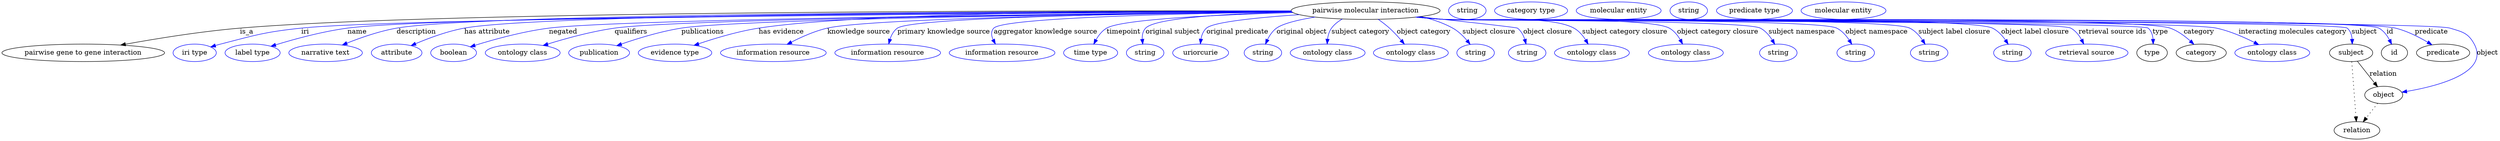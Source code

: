digraph {
	graph [bb="0,0,5127,283"];
	node [label="\N"];
	"pairwise molecular interaction"	[height=0.5,
		label="pairwise molecular interaction",
		pos="2800,265",
		width=4.2427];
	"pairwise gene to gene interaction"	[height=0.5,
		pos="167.04,178",
		width=4.6399];
	"pairwise molecular interaction" -> "pairwise gene to gene interaction"	[label=is_a,
		lp="503.04,221.5",
		pos="e,243.77,193.99 2647.3,264.46 2201.9,265.35 909.98,264.7 489.04,229 408.91,222.21 318.49,207.54 253.91,195.84"];
	iri	[color=blue,
		height=0.5,
		label="iri type",
		pos="396.04,178",
		width=1.2277];
	"pairwise molecular interaction" -> iri	[color=blue,
		label=iri,
		lp="623.04,221.5",
		pos="e,428.94,190.2 2647.9,263.15 2185.4,260.35 815.22,250.32 615.04,229 540.24,221.03 521.86,214.85 449.04,196 445.66,195.13 442.18,\
194.16 438.7,193.15",
		style=solid];
	name	[color=blue,
		height=0.5,
		label="label type",
		pos="515.04,178",
		width=1.5707];
	"pairwise molecular interaction" -> name	[color=blue,
		label=name,
		lp="730.04,221.5",
		pos="e,552.63,191.45 2647.8,263.5 2198.9,261.75 899.93,254.52 710.04,229 658.73,222.11 601.52,206.45 562.41,194.48",
		style=solid];
	description	[color=blue,
		height=0.5,
		label="narrative text",
		pos="665.04,178",
		width=2.0943];
	"pairwise molecular interaction" -> description	[color=blue,
		label=description,
		lp="850.54,221.5",
		pos="e,699.09,194.17 2647.3,264.07 2212.6,263.89 988.63,260.54 810.04,229 774.97,222.81 736.97,209.44 708.67,198.08",
		style=solid];
	"has attribute"	[color=blue,
		height=0.5,
		label=attribute,
		pos="810.04,178",
		width=1.4443];
	"pairwise molecular interaction" -> "has attribute"	[color=blue,
		label="has attribute",
		lp="996.04,221.5",
		pos="e,839.62,192.85 2647.3,263.96 2234,263.46 1113.5,259.29 949.04,229 914.06,222.56 876.2,208.43 848.84,196.83",
		style=solid];
	negated	[color=blue,
		height=0.5,
		label=boolean,
		pos="927.04,178",
		width=1.2999];
	"pairwise molecular interaction" -> negated	[color=blue,
		label=negated,
		lp="1151,221.5",
		pos="e,961.05,190.49 2648.3,262.66 2263.7,259.01 1270.7,247.85 1122,229 1069.1,222.28 1009.9,205.79 970.8,193.57",
		style=solid];
	qualifiers	[color=blue,
		height=0.5,
		label="ontology class",
		pos="1068,178",
		width=2.1304];
	"pairwise molecular interaction" -> qualifiers	[color=blue,
		label=qualifiers,
		lp="1290.5,221.5",
		pos="e,1109.9,193.12 2648.7,262.6 2286.9,258.95 1392,248.1 1257,229 1209.7,222.3 1157.2,207.82 1119.6,196.17",
		style=solid];
	publications	[color=blue,
		height=0.5,
		label=publication,
		pos="1225,178",
		width=1.7332];
	"pairwise molecular interaction" -> publications	[color=blue,
		label=publications,
		lp="1438,221.5",
		pos="e,1261.3,192.76 2648.8,262.48 2310.9,258.76 1515.1,248.07 1394,229 1351.4,222.28 1304.4,207.78 1270.9,196.12",
		style=solid];
	"has evidence"	[color=blue,
		height=0.5,
		label="evidence type",
		pos="1381,178",
		width=2.0943];
	"pairwise molecular interaction" -> "has evidence"	[color=blue,
		label="has evidence",
		lp="1599.5,221.5",
		pos="e,1420,193.43 2647.3,264.57 2362.3,264.82 1759.3,261.33 1553,229 1510.5,222.34 1463.7,208.27 1429.7,196.75",
		style=solid];
	"knowledge source"	[color=blue,
		height=0.5,
		label="information resource",
		pos="1583,178",
		width=3.015];
	"pairwise molecular interaction" -> "knowledge source"	[color=blue,
		label="knowledge source",
		lp="1758.5,221.5",
		pos="e,1611.2,195.4 2648.7,262.48 2367.5,259.19 1784.4,249.91 1694,229 1668.2,223.02 1641,210.9 1620,200.09",
		style=solid];
	"primary knowledge source"	[color=blue,
		height=0.5,
		label="information resource",
		pos="1818,178",
		width=3.015];
	"pairwise molecular interaction" -> "primary knowledge source"	[color=blue,
		label="primary knowledge source",
		lp="1933,221.5",
		pos="e,1820.1,196.34 2648.4,262.78 2385.7,260.08 1870.5,251.87 1838,229 1830.4,223.6 1825.6,214.77 1822.7,206.01",
		style=solid];
	"aggregator knowledge source"	[color=blue,
		height=0.5,
		label="information resource",
		pos="2053,178",
		width=3.015];
	"pairwise molecular interaction" -> "aggregator knowledge source"	[color=blue,
		label="aggregator knowledge source",
		lp="2142.5,221.5",
		pos="e,2039.4,196.19 2648.9,262.37 2432.2,259.27 2056.8,250.78 2036,229 2029.8,222.48 2030.9,213.58 2034.6,205.1",
		style=solid];
	timepoint	[color=blue,
		height=0.5,
		label="time type",
		pos="2235,178",
		width=1.5346];
	"pairwise molecular interaction" -> timepoint	[color=blue,
		label=timepoint,
		lp="2303,221.5",
		pos="e,2241.5,195.99 2651,260.94 2505.2,256.87 2300.5,247.85 2268,229 2258.6,223.51 2251.3,214.11 2246.1,204.94",
		style=solid];
	"original subject"	[color=blue,
		height=0.5,
		label=string,
		pos="2347,178",
		width=1.0652];
	"pairwise molecular interaction" -> "original subject"	[color=blue,
		label="original subject",
		lp="2404,221.5",
		pos="e,2342.1,196 2649.1,262.18 2525.9,259.1 2368.7,250.87 2348,229 2342.3,222.96 2340.8,214.46 2341,206.18",
		style=solid];
	"original predicate"	[color=blue,
		height=0.5,
		label=uriorcurie,
		pos="2461,178",
		width=1.5887];
	"pairwise molecular interaction" -> "original predicate"	[color=blue,
		label="original predicate",
		lp="2536.5,221.5",
		pos="e,2460.5,196.38 2664.2,256.77 2581,251.09 2487.8,241.96 2473,229 2466.6,223.3 2463.3,214.78 2461.7,206.37",
		style=solid];
	"original object"	[color=blue,
		height=0.5,
		label=string,
		pos="2589,178",
		width=1.0652];
	"pairwise molecular interaction" -> "original object"	[color=blue,
		label="original object",
		lp="2668.5,221.5",
		pos="e,2594.3,195.96 2696.1,251.8 2662.5,246.24 2630.5,238.69 2617,229 2608.9,223.1 2602.8,214.04 2598.4,205.24",
		style=solid];
	"subject category"	[color=blue,
		height=0.5,
		label="ontology class",
		pos="2722,178",
		width=2.1304];
	"pairwise molecular interaction" -> "subject category"	[color=blue,
		label="subject category",
		lp="2789.5,221.5",
		pos="e,2721,196.24 2752.1,247.77 2743.7,242.93 2735.7,236.78 2730,229 2725.3,222.49 2722.9,214.23 2721.8,206.3",
		style=solid];
	"object category"	[color=blue,
		height=0.5,
		label="ontology class",
		pos="2893,178",
		width=2.1304];
	"pairwise molecular interaction" -> "object category"	[color=blue,
		label="object category",
		lp="2919.5,221.5",
		pos="e,2879.7,196.09 2825.8,247.25 2833.6,241.78 2841.9,235.45 2849,229 2857.5,221.36 2866,212.2 2873.2,203.82",
		style=solid];
	"subject closure"	[color=blue,
		height=0.5,
		label=string,
		pos="3026,178",
		width=1.0652];
	"pairwise molecular interaction" -> "subject closure"	[color=blue,
		label="subject closure",
		lp="3053.5,221.5",
		pos="e,3014.8,195.53 2913.6,252.83 2936.2,247.62 2959.1,240.02 2979,229 2990.3,222.76 3000.5,212.86 3008.4,203.5",
		style=solid];
	"object closure"	[color=blue,
		height=0.5,
		label=string,
		pos="3132,178",
		width=1.0652];
	"pairwise molecular interaction" -> "object closure"	[color=blue,
		label="object closure",
		lp="3174,221.5",
		pos="e,3129.7,196.09 2909.5,252.38 2998.6,242.81 3110,230.58 3112,229 3119.4,223.38 3124.1,214.61 3127,205.97",
		style=solid];
	"subject category closure"	[color=blue,
		height=0.5,
		label="ontology class",
		pos="3265,178",
		width=2.1304];
	"pairwise molecular interaction" -> "subject category closure"	[color=blue,
		label="subject category closure",
		lp="3332.5,221.5",
		pos="e,3257.3,196.02 2907.6,252.15 2925.8,250.31 2944.4,248.52 2962,247 3021.1,241.91 3176.1,257.44 3228,229 3238.1,223.5 3246.2,213.97 \
3252.2,204.7",
		style=solid];
	"object category closure"	[color=blue,
		height=0.5,
		label="ontology class",
		pos="3458,178",
		width=2.1304];
	"pairwise molecular interaction" -> "object category closure"	[color=blue,
		label="object category closure",
		lp="3523.5,221.5",
		pos="e,3451.3,196.1 2905.4,251.93 2924.2,250.06 2943.7,248.32 2962,247 3013.3,243.32 3379.1,253.91 3424,229 3433.7,223.66 3441.1,214.28 \
3446.6,205.09",
		style=solid];
	"subject namespace"	[color=blue,
		height=0.5,
		label=string,
		pos="3648,178",
		width=1.0652];
	"pairwise molecular interaction" -> "subject namespace"	[color=blue,
		label="subject namespace",
		lp="3696,221.5",
		pos="e,3640.6,195.7 2904.5,251.85 2923.6,249.96 2943.4,248.23 2962,247 2998,244.62 3579.1,245.68 3611,229 3621.3,223.63 3629.5,213.94 \
3635.5,204.51",
		style=solid];
	"object namespace"	[color=blue,
		height=0.5,
		label=string,
		pos="3807,178",
		width=1.0652];
	"pairwise molecular interaction" -> "object namespace"	[color=blue,
		label="object namespace",
		lp="3850,221.5",
		pos="e,3799,195.74 2904.1,251.81 2923.3,249.91 2943.3,248.19 2962,247 3006.7,244.16 3728,249.1 3768,229 3778.7,223.63 3787.4,213.8 3793.8,\
204.27",
		style=solid];
	"subject label closure"	[color=blue,
		height=0.5,
		label=string,
		pos="3958,178",
		width=1.0652];
	"pairwise molecular interaction" -> "subject label closure"	[color=blue,
		label="subject label closure",
		lp="4010,221.5",
		pos="e,3949.7,195.77 2904.1,251.75 2923.3,249.86 2943.3,248.16 2962,247 3015.1,243.73 3870.4,252.46 3918,229 3928.9,223.66 3937.7,213.84 \
3944.3,204.31",
		style=solid];
	"object label closure"	[color=blue,
		height=0.5,
		label=string,
		pos="4129,178",
		width=1.0652];
	"pairwise molecular interaction" -> "object label closure"	[color=blue,
		label="object label closure",
		lp="4175.5,221.5",
		pos="e,4120.4,195.79 2903.6,251.75 2923,249.85 2943.1,248.14 2962,247 3024.5,243.23 4031.7,256.21 4088,229 4099,223.69 4108.1,213.87 \
4114.9,204.34",
		style=solid];
	"retrieval source ids"	[color=blue,
		height=0.5,
		label="retrieval source",
		pos="4282,178",
		width=2.347];
	"pairwise molecular interaction" -> "retrieval source ids"	[color=blue,
		label="retrieval source ids",
		lp="4334.5,221.5",
		pos="e,4275.7,196.19 2903.6,251.72 2923,249.82 2943.1,248.12 2962,247 2997.7,244.88 4217.7,246.16 4249,229 4258.6,223.76 4265.9,214.4 \
4271.1,205.19",
		style=solid];
	type	[height=0.5,
		pos="4416,178",
		width=0.86659];
	"pairwise molecular interaction" -> type	[color=blue,
		label=type,
		lp="4433,221.5",
		pos="e,4418.4,196.02 2903.6,251.7 2923,249.8 2943.1,248.11 2962,247 2982.1,245.83 4392.8,242.13 4408,229 4414.6,223.36 4417.3,214.7 4418.1,\
206.17",
		style=solid];
	category	[height=0.5,
		pos="4517,178",
		width=1.4263];
	"pairwise molecular interaction" -> category	[color=blue,
		label=category,
		lp="4512.5,221.5",
		pos="e,4502,195.47 2903.6,251.69 2923,249.79 2943.1,248.1 2962,247 3044.7,242.17 4374.9,256.44 4453,229 4468.6,223.54 4483.3,212.62 4494.7,\
202.38",
		style=solid];
	"interacting molecules category"	[color=blue,
		height=0.5,
		label="ontology class",
		pos="4663,178",
		width=2.1304];
	"pairwise molecular interaction" -> "interacting molecules category"	[color=blue,
		label="interacting molecules category",
		lp="4705,221.5",
		pos="e,4635.3,194.83 2903.2,251.72 2922.7,249.81 2943,248.11 2962,247 3050,241.9 4461.9,247.43 4548,229 4575.4,223.14 4604.3,210.55 4626.3,\
199.47",
		style=solid];
	subject	[height=0.5,
		pos="4825,178",
		width=1.2277];
	"pairwise molecular interaction" -> subject	[color=blue,
		label=subject,
		lp="4852,221.5",
		pos="e,4827.4,196.03 2903.2,251.7 2922.7,249.79 2943,248.09 2962,247 2987.8,245.53 4797.5,245.81 4817,229 4823.6,223.37 4826.3,214.71 \
4827.1,206.18",
		style=solid];
	id	[height=0.5,
		pos="4914,178",
		width=0.75];
	"pairwise molecular interaction" -> id	[color=blue,
		label=id,
		lp="4905,221.5",
		pos="e,4908.3,195.7 2903.2,251.69 2922.7,249.78 2943,248.09 2962,247 3015.3,243.96 4835.4,254.82 4882,229 4891.6,223.69 4898.8,214.14 \
4903.9,204.8",
		style=solid];
	predicate	[height=0.5,
		pos="5014,178",
		width=1.5165];
	"pairwise molecular interaction" -> predicate	[color=blue,
		label=predicate,
		lp="4990,221.5",
		pos="e,4991.1,194.59 2903.2,251.69 2922.7,249.78 2943,248.09 2962,247 3070.4,240.83 4810.6,254.86 4916,229 4939.6,223.21 4964,210.84 \
4982.5,199.84",
		style=solid];
	object	[height=0.5,
		pos="4892,91",
		width=1.0832];
	"pairwise molecular interaction" -> object	[color=blue,
		label=object,
		lp="5105,178",
		pos="e,4929.4,96.831 2903.2,251.68 2922.7,249.77 2943,248.08 2962,247 3019.3,243.75 4973.1,245.74 5028,229 5053.5,221.23 5065.4,219.45 \
5078,196 5109.7,137.24 5004.4,109.66 4939.4,98.485",
		style=solid];
	association_type	[color=blue,
		height=0.5,
		label=string,
		pos="3009,265",
		width=1.0652];
	association_category	[color=blue,
		height=0.5,
		label="category type",
		pos="3140,265",
		width=2.0762];
	subject -> object	[label=relation,
		lp="4891,134.5",
		pos="e,4879.4,108.05 4838,160.61 4847.9,147.95 4861.9,130.24 4873.1,115.98"];
	relation	[height=0.5,
		pos="4837,18",
		width=1.2999];
	subject -> relation	[pos="e,4835.7,36.188 4826.3,159.79 4828.4,132.48 4832.5,78.994 4835,46.38",
		style=dotted];
	"pairwise molecular interaction_subject"	[color=blue,
		height=0.5,
		label="molecular entity",
		pos="3320,265",
		width=2.4192];
	"pairwise molecular interaction_id"	[color=blue,
		height=0.5,
		label=string,
		pos="3463,265",
		width=1.0652];
	"pairwise molecular interaction_predicate"	[color=blue,
		height=0.5,
		label="predicate type",
		pos="3597,265",
		width=2.1665];
	object -> relation	[pos="e,4849.8,35.54 4879.6,73.889 4872.6,64.939 4863.9,53.617 4856.1,43.584",
		style=dotted];
	"pairwise molecular interaction_object"	[color=blue,
		height=0.5,
		label="molecular entity",
		pos="3780,265",
		width=2.4192];
}
